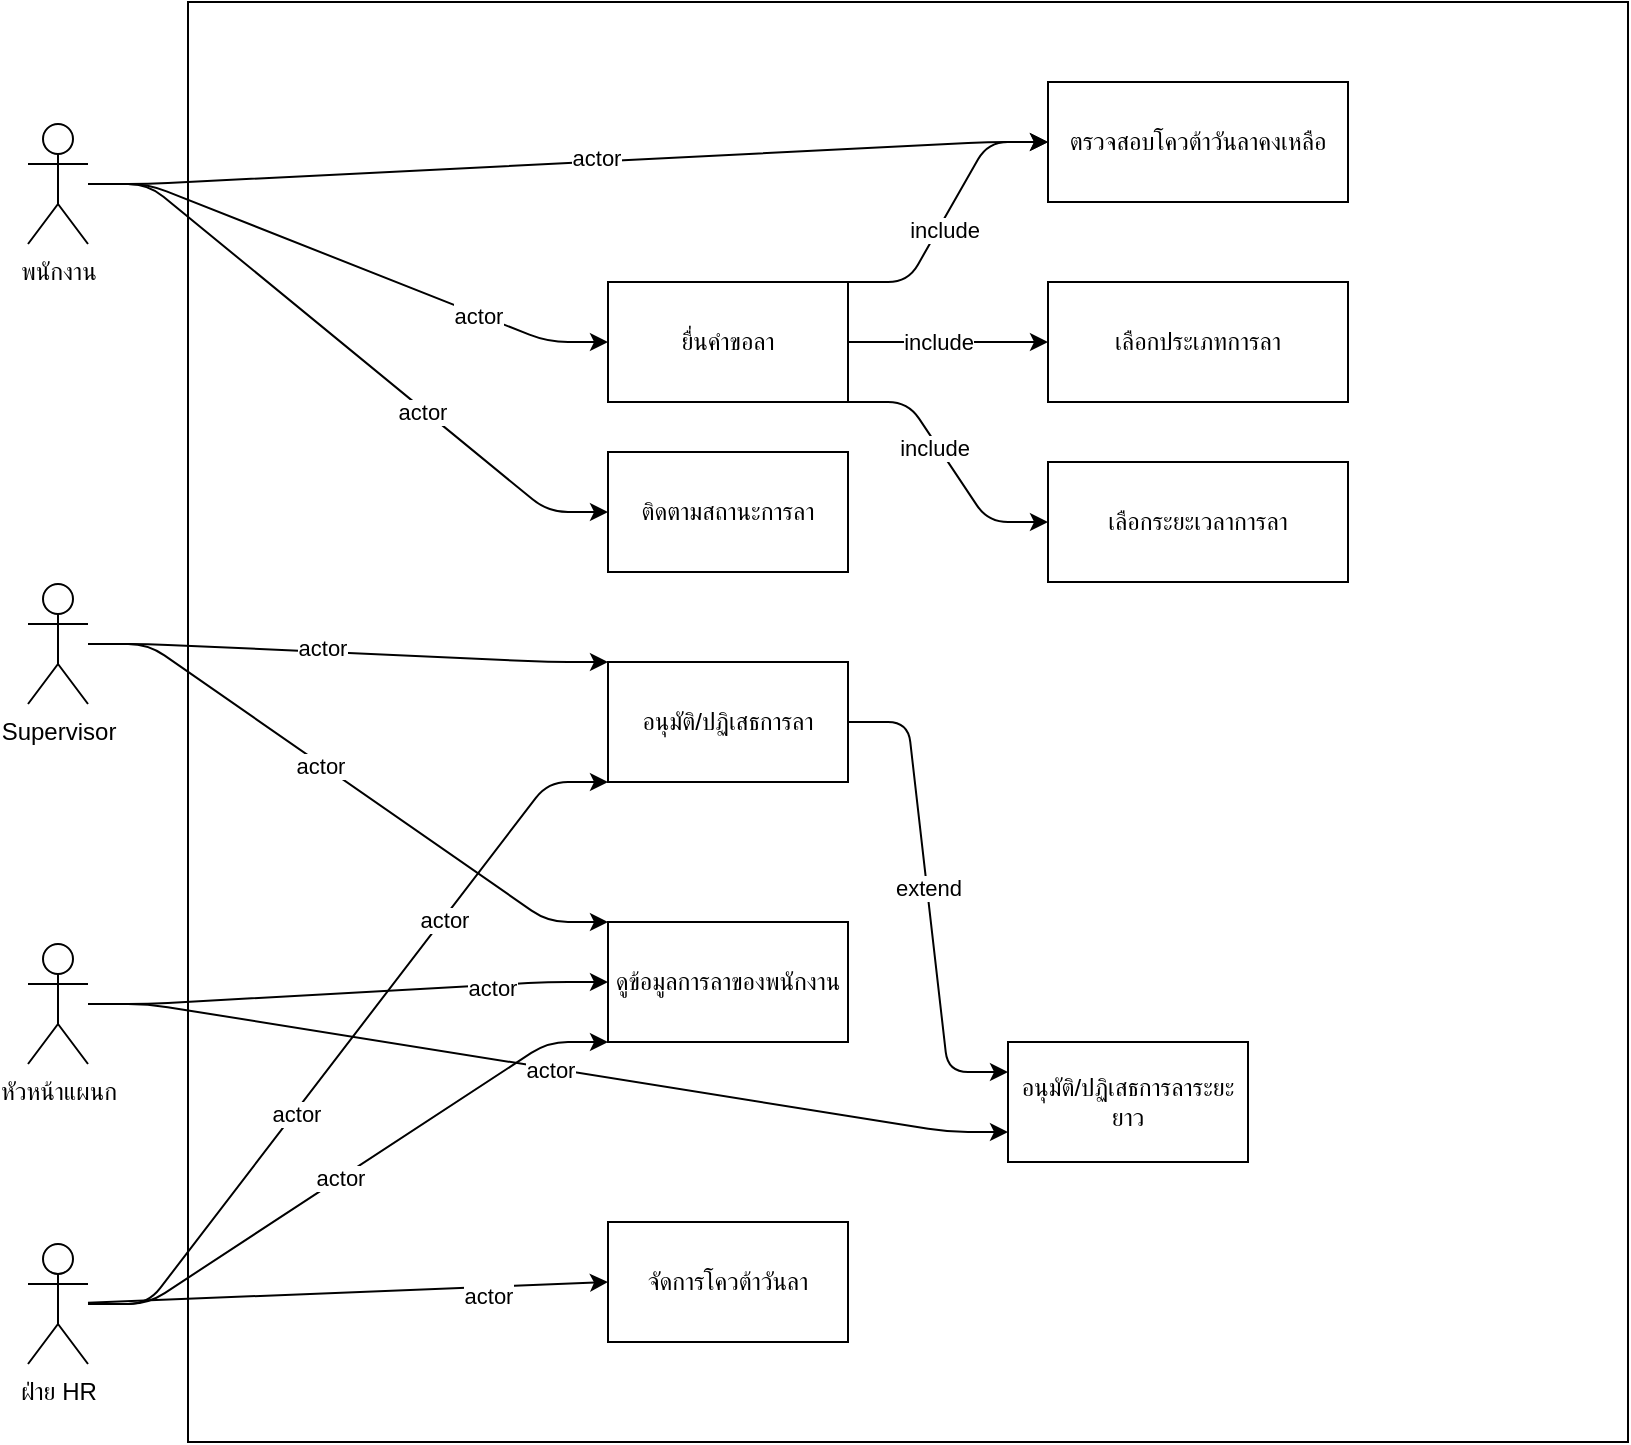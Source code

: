 <mxfile>
    <diagram id="cbBV6smP2fctqF06ubEE" name="Page-1">
        <mxGraphModel dx="1265" dy="779" grid="1" gridSize="10" guides="1" tooltips="1" connect="1" arrows="1" fold="1" page="1" pageScale="1" pageWidth="850" pageHeight="1100" background="#ffffff" math="0" shadow="0">
            <root>
                <mxCell id="0"/>
                <mxCell id="1" parent="0"/>
                <mxCell id="3" value="" style="whiteSpace=wrap;html=1;aspect=fixed;" parent="1" vertex="1">
                    <mxGeometry x="140" y="70" width="720" height="720" as="geometry"/>
                </mxCell>
                <mxCell id="4" value="ติดตามสถานะการลา" style="rounded=0;whiteSpace=wrap;html=1;" parent="1" vertex="1">
                    <mxGeometry x="350" y="295" width="120" height="60" as="geometry"/>
                </mxCell>
                <mxCell id="5" value="ตรวจสอบโควต้าวันลาคงเหลือ" style="rounded=0;whiteSpace=wrap;html=1;" parent="1" vertex="1">
                    <mxGeometry x="570" y="110" width="150" height="60" as="geometry"/>
                </mxCell>
                <mxCell id="17" style="edgeStyle=entityRelationEdgeStyle;html=1;exitX=1;exitY=0;exitDx=0;exitDy=0;" parent="1" source="6" target="5" edge="1">
                    <mxGeometry relative="1" as="geometry"/>
                </mxCell>
                <mxCell id="24" value="include" style="edgeLabel;html=1;align=center;verticalAlign=middle;resizable=0;points=[];" parent="17" vertex="1" connectable="0">
                    <mxGeometry x="-0.12" y="-3" relative="1" as="geometry">
                        <mxPoint x="-1" as="offset"/>
                    </mxGeometry>
                </mxCell>
                <mxCell id="25" style="edgeStyle=entityRelationEdgeStyle;html=1;entryX=0;entryY=0.5;entryDx=0;entryDy=0;" parent="1" source="6" target="18" edge="1">
                    <mxGeometry relative="1" as="geometry"/>
                </mxCell>
                <mxCell id="26" value="include" style="edgeLabel;html=1;align=center;verticalAlign=middle;resizable=0;points=[];" parent="25" vertex="1" connectable="0">
                    <mxGeometry x="-0.269" relative="1" as="geometry">
                        <mxPoint x="8" as="offset"/>
                    </mxGeometry>
                </mxCell>
                <mxCell id="27" style="edgeStyle=entityRelationEdgeStyle;html=1;entryX=0;entryY=0.5;entryDx=0;entryDy=0;exitX=1;exitY=1;exitDx=0;exitDy=0;" parent="1" source="6" target="19" edge="1">
                    <mxGeometry relative="1" as="geometry"/>
                </mxCell>
                <mxCell id="28" value="include" style="edgeLabel;html=1;align=center;verticalAlign=middle;resizable=0;points=[];" parent="27" vertex="1" connectable="0">
                    <mxGeometry x="-0.155" y="-2" relative="1" as="geometry">
                        <mxPoint as="offset"/>
                    </mxGeometry>
                </mxCell>
                <mxCell id="6" value="ยื่นคำขอลา" style="rounded=0;whiteSpace=wrap;html=1;" parent="1" vertex="1">
                    <mxGeometry x="350" y="210" width="120" height="60" as="geometry"/>
                </mxCell>
                <mxCell id="11" style="edgeStyle=entityRelationEdgeStyle;html=1;entryX=0;entryY=0.5;entryDx=0;entryDy=0;" parent="1" source="31" target="5" edge="1">
                    <mxGeometry relative="1" as="geometry">
                        <mxPoint x="105.92" y="174.62" as="sourcePoint"/>
                        <mxPoint x="390" y="120" as="targetPoint"/>
                        <Array as="points">
                            <mxPoint x="170" y="140"/>
                            <mxPoint x="340" y="140"/>
                            <mxPoint x="340" y="140"/>
                        </Array>
                    </mxGeometry>
                </mxCell>
                <mxCell id="16" value="actor" style="edgeLabel;html=1;align=center;verticalAlign=middle;resizable=0;points=[];" parent="11" vertex="1" connectable="0">
                    <mxGeometry x="0.056" y="1" relative="1" as="geometry">
                        <mxPoint x="1" y="-1" as="offset"/>
                    </mxGeometry>
                </mxCell>
                <mxCell id="13" style="edgeStyle=entityRelationEdgeStyle;html=1;entryX=0;entryY=0.5;entryDx=0;entryDy=0;" parent="1" source="31" target="4" edge="1">
                    <mxGeometry relative="1" as="geometry">
                        <mxPoint x="91.76" y="199.7" as="sourcePoint"/>
                        <mxPoint x="370" y="230" as="targetPoint"/>
                    </mxGeometry>
                </mxCell>
                <mxCell id="23" value="actor" style="edgeLabel;html=1;align=center;verticalAlign=middle;resizable=0;points=[];" parent="13" vertex="1" connectable="0">
                    <mxGeometry x="0.306" y="-1" relative="1" as="geometry">
                        <mxPoint as="offset"/>
                    </mxGeometry>
                </mxCell>
                <mxCell id="15" style="edgeStyle=entityRelationEdgeStyle;html=1;entryX=0;entryY=0.5;entryDx=0;entryDy=0;entryPerimeter=0;" parent="1" source="31" target="6" edge="1">
                    <mxGeometry relative="1" as="geometry">
                        <mxPoint x="110" y="185" as="sourcePoint"/>
                        <mxPoint x="350" y="230" as="targetPoint"/>
                    </mxGeometry>
                </mxCell>
                <mxCell id="22" value="actor" style="edgeLabel;html=1;align=center;verticalAlign=middle;resizable=0;points=[];" parent="15" vertex="1" connectable="0">
                    <mxGeometry x="0.506" y="-1" relative="1" as="geometry">
                        <mxPoint as="offset"/>
                    </mxGeometry>
                </mxCell>
                <mxCell id="18" value="เลือกประเภทการลา" style="rounded=0;whiteSpace=wrap;html=1;" parent="1" vertex="1">
                    <mxGeometry x="570" y="210" width="150" height="60" as="geometry"/>
                </mxCell>
                <mxCell id="19" value="เลือกระยะเวลาการลา" style="rounded=0;whiteSpace=wrap;html=1;" parent="1" vertex="1">
                    <mxGeometry x="570" y="300" width="150" height="60" as="geometry"/>
                </mxCell>
                <mxCell id="31" value="&lt;span style=&quot;color: rgb(0, 0, 0);&quot;&gt;พนักงาน&lt;/span&gt;" style="shape=umlActor;verticalLabelPosition=bottom;verticalAlign=top;html=1;outlineConnect=0;" parent="1" vertex="1">
                    <mxGeometry x="60" y="131" width="30" height="60" as="geometry"/>
                </mxCell>
                <mxCell id="36" style="edgeStyle=entityRelationEdgeStyle;html=1;entryX=0;entryY=0;entryDx=0;entryDy=0;" parent="1" source="32" target="35" edge="1">
                    <mxGeometry relative="1" as="geometry"/>
                </mxCell>
                <mxCell id="58" value="actor" style="edgeLabel;html=1;align=center;verticalAlign=middle;resizable=0;points=[];" parent="36" vertex="1" connectable="0">
                    <mxGeometry x="-0.102" y="2" relative="1" as="geometry">
                        <mxPoint as="offset"/>
                    </mxGeometry>
                </mxCell>
                <mxCell id="40" style="edgeStyle=entityRelationEdgeStyle;html=1;entryX=0;entryY=0;entryDx=0;entryDy=0;" parent="1" source="32" target="39" edge="1">
                    <mxGeometry relative="1" as="geometry"/>
                </mxCell>
                <mxCell id="57" value="actor" style="edgeLabel;html=1;align=center;verticalAlign=middle;resizable=0;points=[];" parent="40" vertex="1" connectable="0">
                    <mxGeometry x="-0.107" y="-1" relative="1" as="geometry">
                        <mxPoint as="offset"/>
                    </mxGeometry>
                </mxCell>
                <mxCell id="32" value="Supervisor" style="shape=umlActor;verticalLabelPosition=bottom;verticalAlign=top;html=1;outlineConnect=0;" parent="1" vertex="1">
                    <mxGeometry x="60" y="361" width="30" height="60" as="geometry"/>
                </mxCell>
                <mxCell id="41" style="edgeStyle=entityRelationEdgeStyle;html=1;entryX=0;entryY=0.5;entryDx=0;entryDy=0;" parent="1" source="33" target="39" edge="1">
                    <mxGeometry relative="1" as="geometry"/>
                </mxCell>
                <mxCell id="55" value="actor" style="edgeLabel;html=1;align=center;verticalAlign=middle;resizable=0;points=[];" parent="41" vertex="1" connectable="0">
                    <mxGeometry x="0.548" y="-1" relative="1" as="geometry">
                        <mxPoint as="offset"/>
                    </mxGeometry>
                </mxCell>
                <mxCell id="47" style="edgeStyle=entityRelationEdgeStyle;html=1;entryX=0;entryY=0.75;entryDx=0;entryDy=0;" parent="1" source="33" target="45" edge="1">
                    <mxGeometry relative="1" as="geometry">
                        <mxPoint x="200" y="670" as="sourcePoint"/>
                        <Array as="points">
                            <mxPoint x="350" y="620"/>
                            <mxPoint x="330" y="635"/>
                            <mxPoint x="310" y="640"/>
                            <mxPoint x="390" y="630"/>
                            <mxPoint x="400" y="650"/>
                            <mxPoint x="420" y="630"/>
                            <mxPoint x="350" y="630"/>
                            <mxPoint x="340" y="580"/>
                            <mxPoint x="540" y="620"/>
                        </Array>
                    </mxGeometry>
                </mxCell>
                <mxCell id="52" value="actor" style="edgeLabel;html=1;align=center;verticalAlign=middle;resizable=0;points=[];" parent="47" vertex="1" connectable="0">
                    <mxGeometry x="0.001" y="-1" relative="1" as="geometry">
                        <mxPoint as="offset"/>
                    </mxGeometry>
                </mxCell>
                <mxCell id="33" value="หัวหน้าแผนก" style="shape=umlActor;verticalLabelPosition=bottom;verticalAlign=top;html=1;outlineConnect=0;" parent="1" vertex="1">
                    <mxGeometry x="60" y="541" width="30" height="60" as="geometry"/>
                </mxCell>
                <mxCell id="38" style="edgeStyle=entityRelationEdgeStyle;html=1;entryX=0;entryY=1;entryDx=0;entryDy=0;" parent="1" source="34" target="35" edge="1">
                    <mxGeometry relative="1" as="geometry">
                        <Array as="points">
                            <mxPoint x="180" y="560"/>
                        </Array>
                    </mxGeometry>
                </mxCell>
                <mxCell id="54" value="actor" style="edgeLabel;html=1;align=center;verticalAlign=middle;resizable=0;points=[];" parent="38" vertex="1" connectable="0">
                    <mxGeometry x="-0.227" y="-1" relative="1" as="geometry">
                        <mxPoint as="offset"/>
                    </mxGeometry>
                </mxCell>
                <mxCell id="56" value="actor" style="edgeLabel;html=1;align=center;verticalAlign=middle;resizable=0;points=[];" parent="38" vertex="1" connectable="0">
                    <mxGeometry x="0.402" relative="1" as="geometry">
                        <mxPoint as="offset"/>
                    </mxGeometry>
                </mxCell>
                <mxCell id="42" style="edgeStyle=entityRelationEdgeStyle;html=1;entryX=0;entryY=1;entryDx=0;entryDy=0;" parent="1" source="34" target="39" edge="1">
                    <mxGeometry relative="1" as="geometry"/>
                </mxCell>
                <mxCell id="53" value="actor" style="edgeLabel;html=1;align=center;verticalAlign=middle;resizable=0;points=[];" parent="42" vertex="1" connectable="0">
                    <mxGeometry x="-0.031" relative="1" as="geometry">
                        <mxPoint as="offset"/>
                    </mxGeometry>
                </mxCell>
                <mxCell id="44" style="edgeStyle=none;html=1;entryX=0;entryY=0.5;entryDx=0;entryDy=0;" parent="1" source="34" target="43" edge="1">
                    <mxGeometry relative="1" as="geometry"/>
                </mxCell>
                <mxCell id="50" value="actor" style="edgeLabel;html=1;align=center;verticalAlign=middle;resizable=0;points=[];" parent="44" vertex="1" connectable="0">
                    <mxGeometry x="0.539" y="-4" relative="1" as="geometry">
                        <mxPoint as="offset"/>
                    </mxGeometry>
                </mxCell>
                <mxCell id="34" value="ฝ่าย HR" style="shape=umlActor;verticalLabelPosition=bottom;verticalAlign=top;html=1;outlineConnect=0;" parent="1" vertex="1">
                    <mxGeometry x="60" y="691" width="30" height="60" as="geometry"/>
                </mxCell>
                <mxCell id="46" style="edgeStyle=entityRelationEdgeStyle;html=1;entryX=0;entryY=0.25;entryDx=0;entryDy=0;exitX=1;exitY=0.5;exitDx=0;exitDy=0;" parent="1" source="35" target="45" edge="1">
                    <mxGeometry relative="1" as="geometry"/>
                </mxCell>
                <mxCell id="49" value="extend" style="edgeLabel;html=1;align=center;verticalAlign=middle;resizable=0;points=[];" parent="46" vertex="1" connectable="0">
                    <mxGeometry x="-0.039" relative="1" as="geometry">
                        <mxPoint as="offset"/>
                    </mxGeometry>
                </mxCell>
                <mxCell id="35" value="อนุมัติ/ปฏิเสธการลา" style="rounded=0;whiteSpace=wrap;html=1;" parent="1" vertex="1">
                    <mxGeometry x="350" y="400" width="120" height="60" as="geometry"/>
                </mxCell>
                <mxCell id="39" value="ดูข้อมูลการลาของพนักงาน" style="rounded=0;whiteSpace=wrap;html=1;" parent="1" vertex="1">
                    <mxGeometry x="350" y="530" width="120" height="60" as="geometry"/>
                </mxCell>
                <mxCell id="43" value="จัดการโควต้าวันลา" style="rounded=0;whiteSpace=wrap;html=1;" parent="1" vertex="1">
                    <mxGeometry x="350" y="680" width="120" height="60" as="geometry"/>
                </mxCell>
                <mxCell id="45" value="อนุมัติ/ปฏิเสธการลาระยะยาว" style="rounded=0;whiteSpace=wrap;html=1;" parent="1" vertex="1">
                    <mxGeometry x="550" y="590" width="120" height="60" as="geometry"/>
                </mxCell>
            </root>
        </mxGraphModel>
    </diagram>
</mxfile>